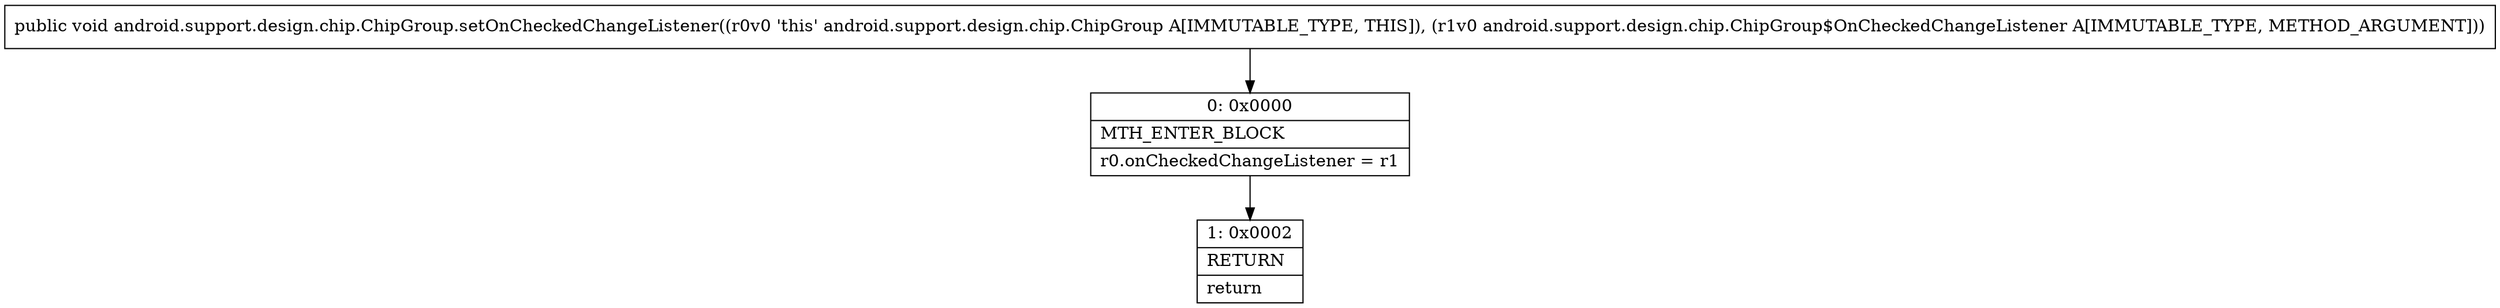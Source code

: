 digraph "CFG forandroid.support.design.chip.ChipGroup.setOnCheckedChangeListener(Landroid\/support\/design\/chip\/ChipGroup$OnCheckedChangeListener;)V" {
Node_0 [shape=record,label="{0\:\ 0x0000|MTH_ENTER_BLOCK\l|r0.onCheckedChangeListener = r1\l}"];
Node_1 [shape=record,label="{1\:\ 0x0002|RETURN\l|return\l}"];
MethodNode[shape=record,label="{public void android.support.design.chip.ChipGroup.setOnCheckedChangeListener((r0v0 'this' android.support.design.chip.ChipGroup A[IMMUTABLE_TYPE, THIS]), (r1v0 android.support.design.chip.ChipGroup$OnCheckedChangeListener A[IMMUTABLE_TYPE, METHOD_ARGUMENT])) }"];
MethodNode -> Node_0;
Node_0 -> Node_1;
}

